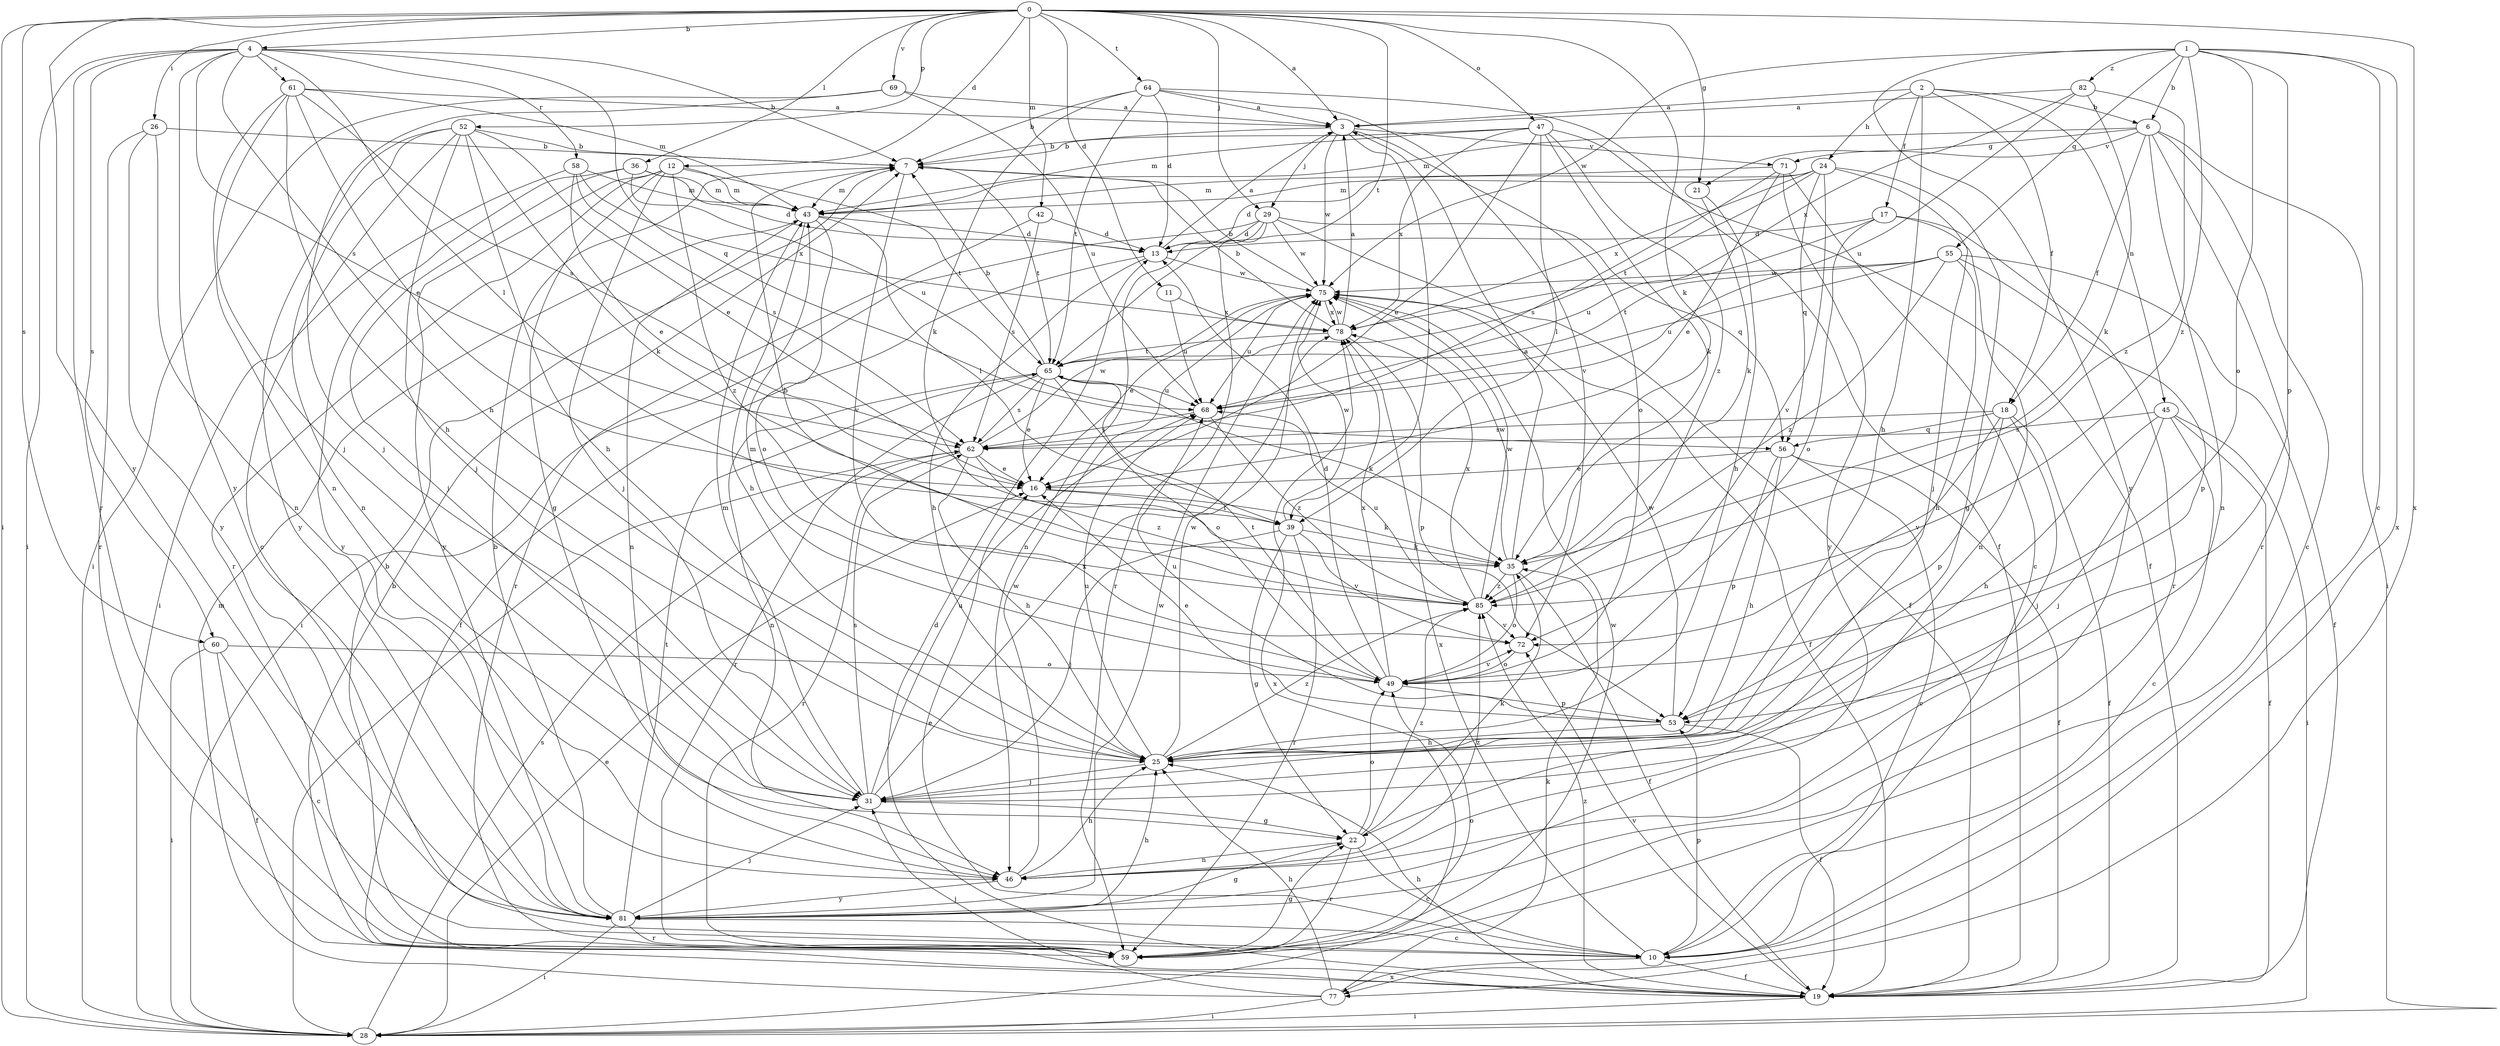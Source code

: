 strict digraph  {
0;
1;
2;
3;
4;
6;
7;
10;
11;
12;
13;
16;
17;
18;
19;
21;
22;
24;
25;
26;
28;
29;
31;
35;
36;
39;
42;
43;
45;
46;
47;
49;
52;
53;
55;
56;
58;
59;
60;
61;
62;
64;
65;
68;
69;
71;
72;
75;
77;
78;
81;
82;
85;
0 -> 3  [label=a];
0 -> 4  [label=b];
0 -> 11  [label=d];
0 -> 12  [label=d];
0 -> 21  [label=g];
0 -> 26  [label=i];
0 -> 28  [label=i];
0 -> 29  [label=j];
0 -> 35  [label=k];
0 -> 36  [label=l];
0 -> 42  [label=m];
0 -> 47  [label=o];
0 -> 52  [label=p];
0 -> 60  [label=s];
0 -> 64  [label=t];
0 -> 65  [label=t];
0 -> 69  [label=v];
0 -> 77  [label=x];
0 -> 81  [label=y];
1 -> 6  [label=b];
1 -> 10  [label=c];
1 -> 49  [label=o];
1 -> 53  [label=p];
1 -> 55  [label=q];
1 -> 75  [label=w];
1 -> 77  [label=x];
1 -> 81  [label=y];
1 -> 82  [label=z];
1 -> 85  [label=z];
2 -> 3  [label=a];
2 -> 6  [label=b];
2 -> 17  [label=f];
2 -> 18  [label=f];
2 -> 24  [label=h];
2 -> 25  [label=h];
2 -> 45  [label=n];
3 -> 7  [label=b];
3 -> 29  [label=j];
3 -> 39  [label=l];
3 -> 49  [label=o];
3 -> 71  [label=v];
3 -> 75  [label=w];
4 -> 7  [label=b];
4 -> 25  [label=h];
4 -> 28  [label=i];
4 -> 39  [label=l];
4 -> 56  [label=q];
4 -> 58  [label=r];
4 -> 59  [label=r];
4 -> 60  [label=s];
4 -> 61  [label=s];
4 -> 62  [label=s];
4 -> 81  [label=y];
6 -> 10  [label=c];
6 -> 18  [label=f];
6 -> 21  [label=g];
6 -> 28  [label=i];
6 -> 43  [label=m];
6 -> 46  [label=n];
6 -> 59  [label=r];
6 -> 71  [label=v];
7 -> 43  [label=m];
7 -> 65  [label=t];
7 -> 72  [label=v];
10 -> 16  [label=e];
10 -> 19  [label=f];
10 -> 53  [label=p];
10 -> 77  [label=x];
10 -> 78  [label=x];
11 -> 68  [label=u];
11 -> 78  [label=x];
12 -> 22  [label=g];
12 -> 31  [label=j];
12 -> 43  [label=m];
12 -> 59  [label=r];
12 -> 65  [label=t];
12 -> 81  [label=y];
12 -> 85  [label=z];
13 -> 3  [label=a];
13 -> 19  [label=f];
13 -> 25  [label=h];
13 -> 75  [label=w];
16 -> 35  [label=k];
16 -> 39  [label=l];
17 -> 13  [label=d];
17 -> 46  [label=n];
17 -> 49  [label=o];
17 -> 59  [label=r];
17 -> 68  [label=u];
18 -> 19  [label=f];
18 -> 31  [label=j];
18 -> 53  [label=p];
18 -> 56  [label=q];
18 -> 62  [label=s];
18 -> 72  [label=v];
19 -> 7  [label=b];
19 -> 13  [label=d];
19 -> 25  [label=h];
19 -> 28  [label=i];
19 -> 72  [label=v];
19 -> 85  [label=z];
21 -> 25  [label=h];
21 -> 35  [label=k];
22 -> 10  [label=c];
22 -> 35  [label=k];
22 -> 46  [label=n];
22 -> 49  [label=o];
22 -> 59  [label=r];
22 -> 85  [label=z];
24 -> 13  [label=d];
24 -> 22  [label=g];
24 -> 31  [label=j];
24 -> 43  [label=m];
24 -> 56  [label=q];
24 -> 65  [label=t];
24 -> 72  [label=v];
24 -> 78  [label=x];
25 -> 31  [label=j];
25 -> 68  [label=u];
25 -> 75  [label=w];
25 -> 85  [label=z];
26 -> 7  [label=b];
26 -> 46  [label=n];
26 -> 59  [label=r];
26 -> 81  [label=y];
28 -> 16  [label=e];
28 -> 62  [label=s];
28 -> 78  [label=x];
29 -> 13  [label=d];
29 -> 19  [label=f];
29 -> 28  [label=i];
29 -> 46  [label=n];
29 -> 56  [label=q];
29 -> 59  [label=r];
29 -> 75  [label=w];
31 -> 22  [label=g];
31 -> 43  [label=m];
31 -> 62  [label=s];
31 -> 68  [label=u];
31 -> 78  [label=x];
35 -> 3  [label=a];
35 -> 19  [label=f];
35 -> 49  [label=o];
35 -> 75  [label=w];
35 -> 85  [label=z];
36 -> 13  [label=d];
36 -> 31  [label=j];
36 -> 43  [label=m];
36 -> 68  [label=u];
36 -> 81  [label=y];
39 -> 22  [label=g];
39 -> 31  [label=j];
39 -> 35  [label=k];
39 -> 59  [label=r];
39 -> 72  [label=v];
39 -> 75  [label=w];
42 -> 13  [label=d];
42 -> 59  [label=r];
42 -> 62  [label=s];
43 -> 13  [label=d];
43 -> 25  [label=h];
43 -> 39  [label=l];
43 -> 46  [label=n];
43 -> 49  [label=o];
45 -> 10  [label=c];
45 -> 19  [label=f];
45 -> 25  [label=h];
45 -> 28  [label=i];
45 -> 31  [label=j];
45 -> 62  [label=s];
46 -> 25  [label=h];
46 -> 75  [label=w];
46 -> 81  [label=y];
46 -> 85  [label=z];
47 -> 7  [label=b];
47 -> 16  [label=e];
47 -> 19  [label=f];
47 -> 35  [label=k];
47 -> 39  [label=l];
47 -> 43  [label=m];
47 -> 78  [label=x];
47 -> 85  [label=z];
49 -> 13  [label=d];
49 -> 43  [label=m];
49 -> 53  [label=p];
49 -> 65  [label=t];
49 -> 72  [label=v];
49 -> 78  [label=x];
52 -> 7  [label=b];
52 -> 10  [label=c];
52 -> 16  [label=e];
52 -> 25  [label=h];
52 -> 31  [label=j];
52 -> 35  [label=k];
52 -> 46  [label=n];
52 -> 81  [label=y];
53 -> 16  [label=e];
53 -> 19  [label=f];
53 -> 25  [label=h];
53 -> 68  [label=u];
53 -> 75  [label=w];
55 -> 19  [label=f];
55 -> 25  [label=h];
55 -> 53  [label=p];
55 -> 65  [label=t];
55 -> 68  [label=u];
55 -> 75  [label=w];
55 -> 85  [label=z];
56 -> 10  [label=c];
56 -> 16  [label=e];
56 -> 19  [label=f];
56 -> 25  [label=h];
56 -> 53  [label=p];
58 -> 16  [label=e];
58 -> 28  [label=i];
58 -> 43  [label=m];
58 -> 62  [label=s];
58 -> 78  [label=x];
59 -> 7  [label=b];
59 -> 22  [label=g];
59 -> 49  [label=o];
59 -> 75  [label=w];
60 -> 10  [label=c];
60 -> 19  [label=f];
60 -> 28  [label=i];
60 -> 49  [label=o];
61 -> 3  [label=a];
61 -> 16  [label=e];
61 -> 25  [label=h];
61 -> 31  [label=j];
61 -> 43  [label=m];
61 -> 46  [label=n];
61 -> 62  [label=s];
62 -> 16  [label=e];
62 -> 25  [label=h];
62 -> 28  [label=i];
62 -> 59  [label=r];
62 -> 75  [label=w];
62 -> 85  [label=z];
64 -> 3  [label=a];
64 -> 7  [label=b];
64 -> 13  [label=d];
64 -> 19  [label=f];
64 -> 35  [label=k];
64 -> 65  [label=t];
64 -> 72  [label=v];
65 -> 7  [label=b];
65 -> 16  [label=e];
65 -> 35  [label=k];
65 -> 46  [label=n];
65 -> 49  [label=o];
65 -> 59  [label=r];
65 -> 62  [label=s];
65 -> 68  [label=u];
68 -> 62  [label=s];
68 -> 85  [label=z];
69 -> 3  [label=a];
69 -> 28  [label=i];
69 -> 31  [label=j];
69 -> 68  [label=u];
71 -> 10  [label=c];
71 -> 16  [label=e];
71 -> 43  [label=m];
71 -> 62  [label=s];
71 -> 81  [label=y];
72 -> 49  [label=o];
75 -> 7  [label=b];
75 -> 16  [label=e];
75 -> 19  [label=f];
75 -> 68  [label=u];
75 -> 78  [label=x];
77 -> 25  [label=h];
77 -> 28  [label=i];
77 -> 31  [label=j];
77 -> 35  [label=k];
77 -> 43  [label=m];
78 -> 3  [label=a];
78 -> 7  [label=b];
78 -> 53  [label=p];
78 -> 65  [label=t];
78 -> 75  [label=w];
81 -> 7  [label=b];
81 -> 10  [label=c];
81 -> 22  [label=g];
81 -> 25  [label=h];
81 -> 28  [label=i];
81 -> 31  [label=j];
81 -> 59  [label=r];
81 -> 65  [label=t];
81 -> 75  [label=w];
82 -> 3  [label=a];
82 -> 35  [label=k];
82 -> 68  [label=u];
82 -> 78  [label=x];
82 -> 85  [label=z];
85 -> 7  [label=b];
85 -> 68  [label=u];
85 -> 72  [label=v];
85 -> 75  [label=w];
85 -> 78  [label=x];
}
